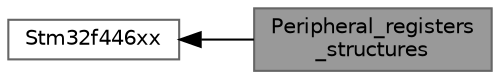 digraph "Peripheral_registers_structures"
{
 // LATEX_PDF_SIZE
  bgcolor="transparent";
  edge [fontname=Helvetica,fontsize=10,labelfontname=Helvetica,labelfontsize=10];
  node [fontname=Helvetica,fontsize=10,shape=box,height=0.2,width=0.4];
  rankdir=LR;
  Node1 [id="Node000001",label="Peripheral_registers\l_structures",height=0.2,width=0.4,color="gray40", fillcolor="grey60", style="filled", fontcolor="black",tooltip=" "];
  Node2 [id="Node000002",label="Stm32f446xx",height=0.2,width=0.4,color="grey40", fillcolor="white", style="filled",URL="$group__stm32f446xx.html",tooltip=" "];
  Node2->Node1 [shape=plaintext, dir="back", style="solid"];
}
